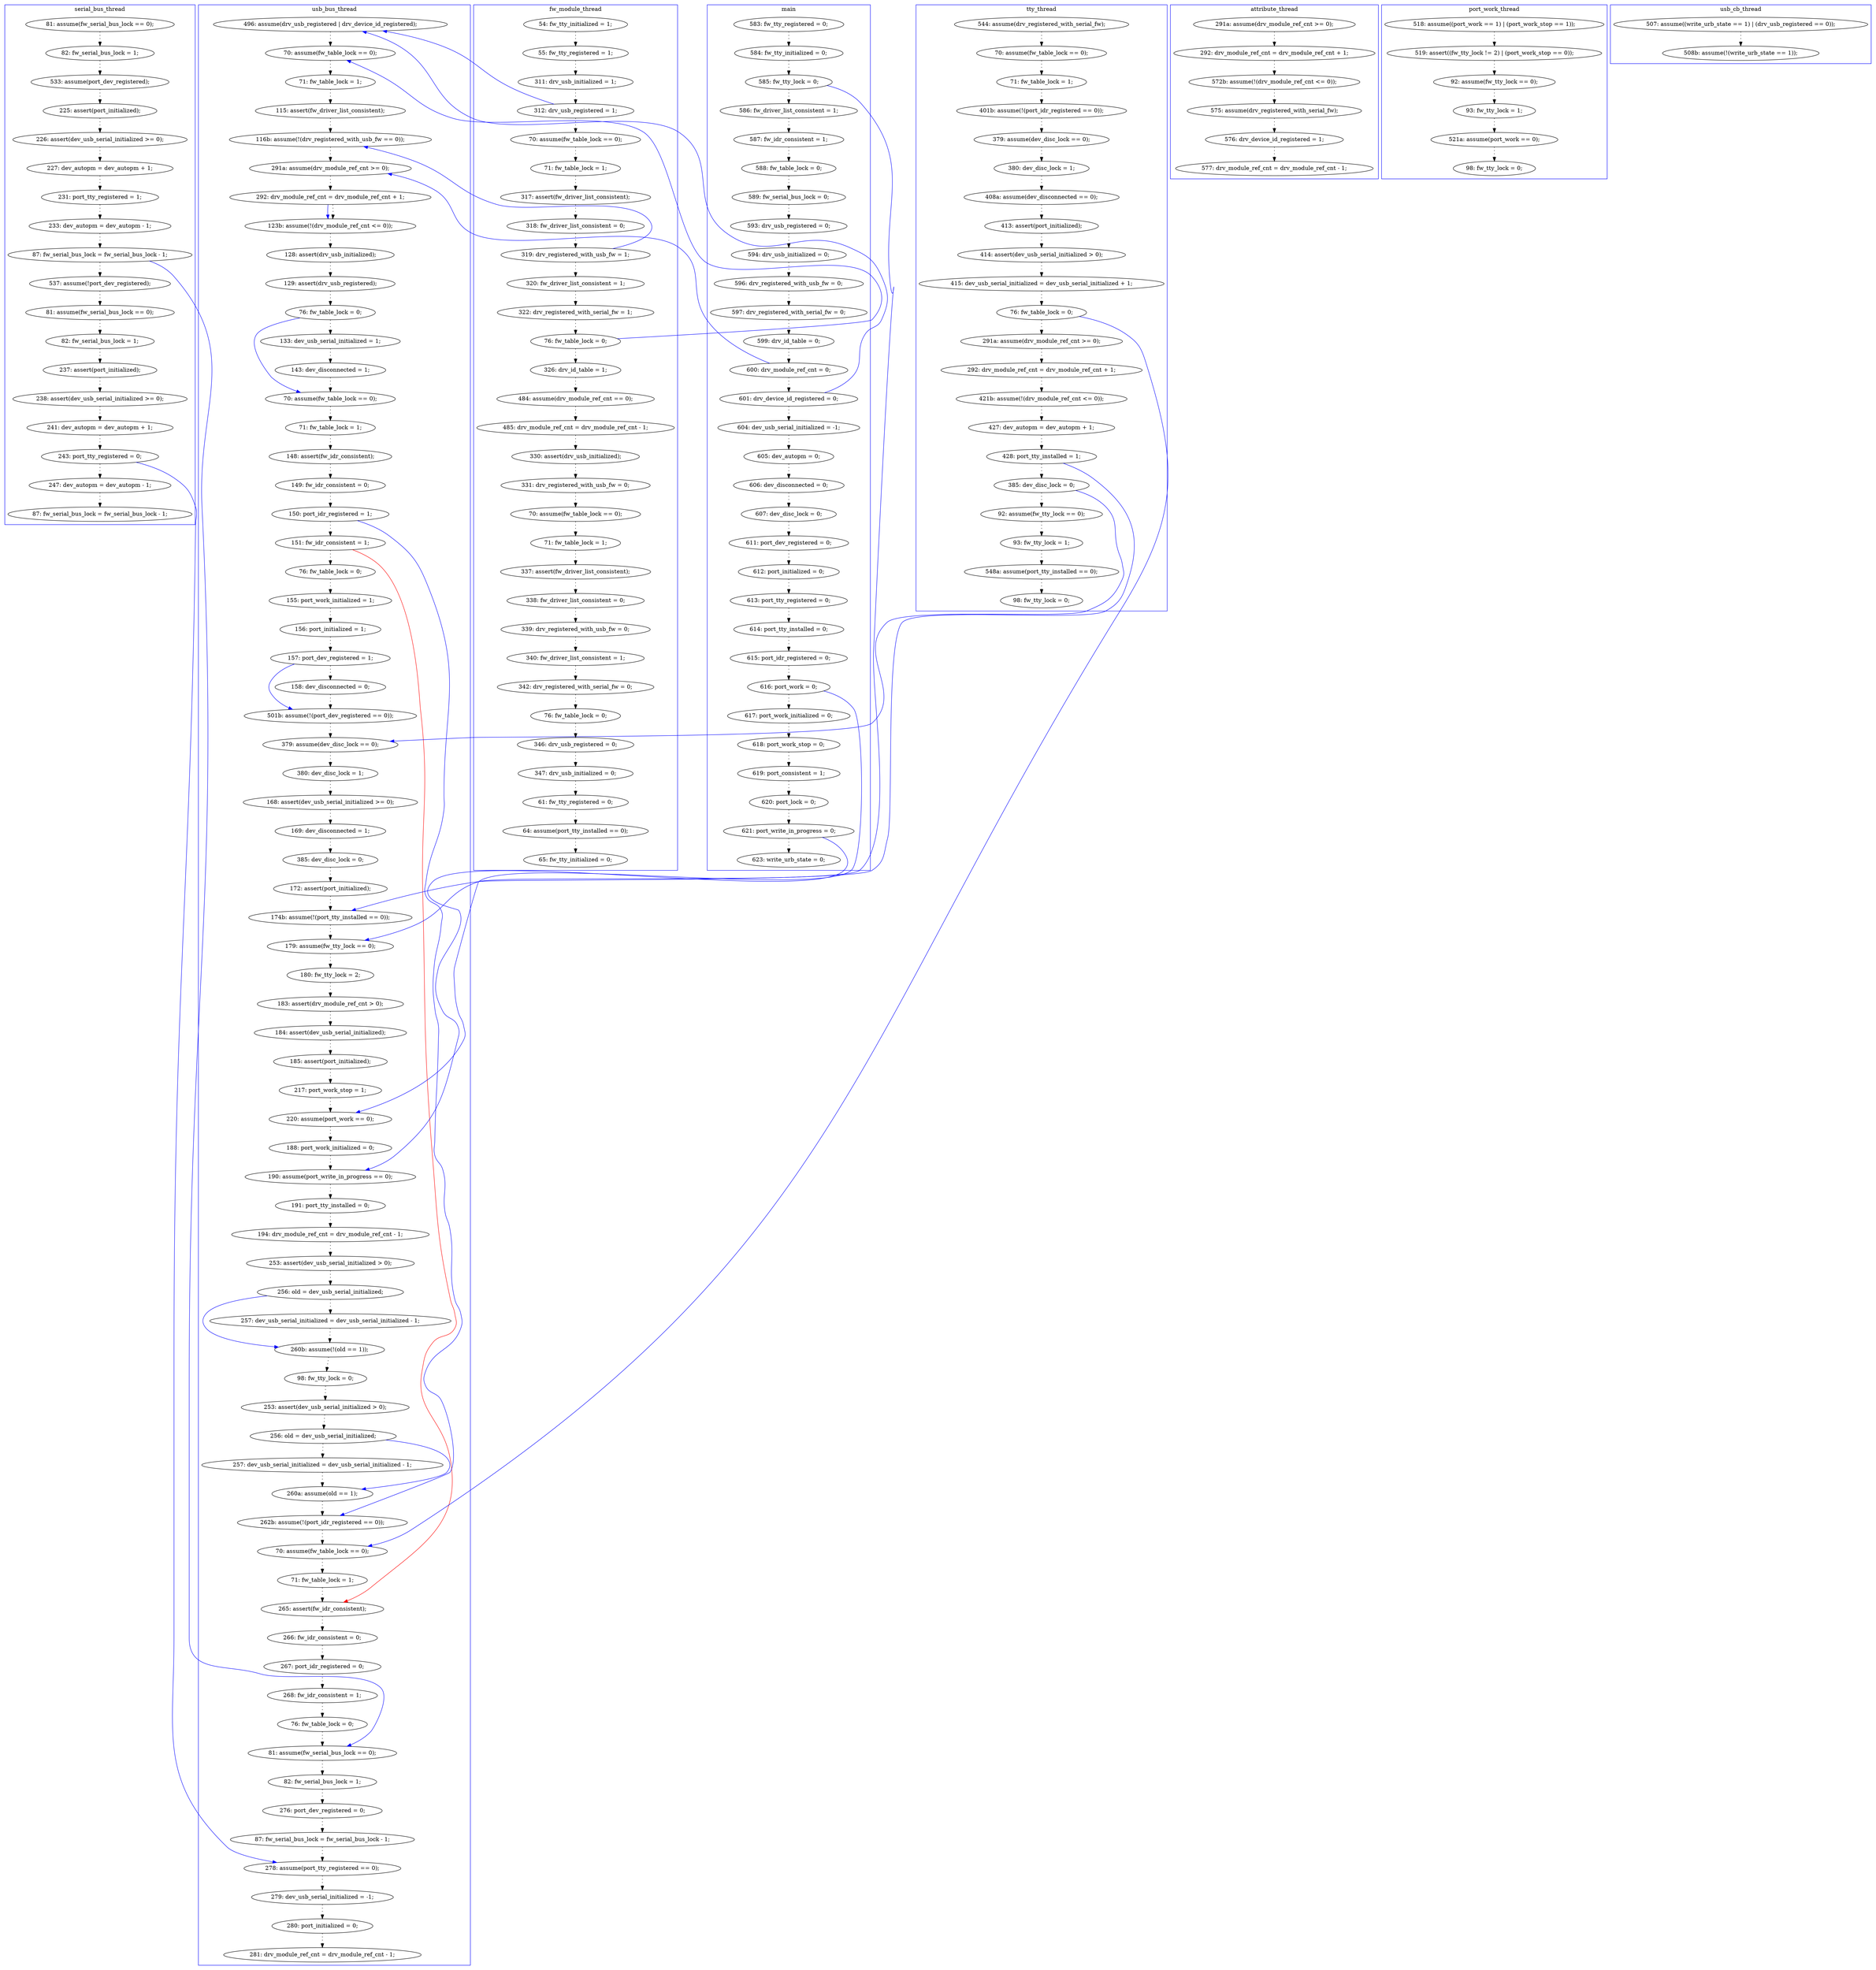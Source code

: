 digraph ProofObject {
	192 -> 195 [style = dotted, color = black]
	117 -> 120 [style = dotted, color = black]
	329 -> 332 [style = dotted, color = black]
	224 -> 225 [style = dotted, color = black]
	86 -> 90 [color = Blue, constraint = false]
	211 -> 212 [style = dotted, color = black]
	22 -> 23 [style = dotted, color = black]
	60 -> 63 [style = dotted, color = black]
	229 -> 230 [style = dotted, color = black]
	177 -> 180 [style = dotted, color = black]
	15 -> 16 [style = dotted, color = black]
	180 -> 182 [style = dotted, color = black]
	28 -> 29 [style = dotted, color = black]
	2 -> 3 [style = dotted, color = black]
	204 -> 205 [style = dotted, color = black]
	265 -> 266 [style = dotted, color = black]
	105 -> 108 [style = dotted, color = black]
	8 -> 9 [style = dotted, color = black]
	39 -> 44 [style = dotted, color = black]
	218 -> 219 [style = dotted, color = black]
	183 -> 186 [style = dotted, color = black]
	113 -> 114 [style = dotted, color = black]
	297 -> 298 [style = dotted, color = black]
	256 -> 259 [style = dotted, color = black]
	16 -> 17 [style = dotted, color = black]
	5 -> 6 [style = dotted, color = black]
	67 -> 69 [style = dotted, color = black]
	195 -> 197 [style = dotted, color = black]
	291 -> 292 [style = dotted, color = black]
	201 -> 202 [style = dotted, color = black]
	59 -> 60 [style = dotted, color = black]
	347 -> 352 [style = dotted, color = black]
	63 -> 64 [style = dotted, color = black]
	27 -> 28 [style = dotted, color = black]
	15 -> 58 [color = Blue, constraint = false]
	255 -> 276 [color = Blue, constraint = false]
	160 -> 161 [style = dotted, color = black]
	78 -> 80 [style = dotted, color = black]
	117 -> 262 [color = Red, constraint = false]
	209 -> 211 [style = dotted, color = black]
	72 -> 138 [style = dotted, color = black]
	171 -> 259 [color = Blue, constraint = false]
	25 -> 209 [color = Blue, constraint = false]
	251 -> 253 [style = dotted, color = black]
	85 -> 86 [style = dotted, color = black]
	262 -> 263 [style = dotted, color = black]
	343 -> 344 [style = dotted, color = black]
	295 -> 296 [color = Blue, constraint = false]
	92 -> 95 [style = dotted, color = black]
	30 -> 212 [color = Blue, constraint = false]
	186 -> 188 [color = Blue, constraint = false]
	69 -> 74 [style = dotted, color = black]
	12 -> 13 [style = dotted, color = black]
	86 -> 90 [style = dotted, color = black]
	26 -> 27 [style = dotted, color = black]
	202 -> 204 [style = dotted, color = black]
	344 -> 347 [style = dotted, color = black]
	235 -> 304 [style = dotted, color = black]
	95 -> 97 [style = dotted, color = black]
	176 -> 177 [style = dotted, color = black]
	191 -> 192 [style = dotted, color = black]
	97 -> 105 [style = dotted, color = black]
	6 -> 7 [style = dotted, color = black]
	55 -> 58 [color = Blue, constraint = false]
	148 -> 188 [style = dotted, color = black]
	131 -> 132 [style = dotted, color = black]
	168 -> 171 [style = dotted, color = black]
	167 -> 168 [style = dotted, color = black]
	108 -> 109 [style = dotted, color = black]
	25 -> 26 [style = dotted, color = black]
	199 -> 200 [style = dotted, color = black]
	280 -> 286 [style = dotted, color = black]
	366 -> 368 [style = dotted, color = black]
	263 -> 265 [style = dotted, color = black]
	132 -> 140 [style = dotted, color = black]
	341 -> 348 [style = dotted, color = black]
	276 -> 277 [style = dotted, color = black]
	332 -> 333 [style = dotted, color = black]
	255 -> 280 [style = dotted, color = black]
	110 -> 111 [style = dotted, color = black]
	44 -> 54 [style = dotted, color = black]
	348 -> 356 [style = dotted, color = black]
	328 -> 329 [style = dotted, color = black]
	65 -> 80 [color = Blue, constraint = false]
	75 -> 76 [style = dotted, color = black]
	301 -> 328 [style = dotted, color = black]
	205 -> 208 [style = dotted, color = black]
	115 -> 117 [style = dotted, color = black]
	48 -> 52 [style = dotted, color = black]
	197 -> 199 [style = dotted, color = black]
	322 -> 339 [style = dotted, color = black]
	18 -> 19 [style = dotted, color = black]
	138 -> 139 [style = dotted, color = black]
	125 -> 144 [style = dotted, color = black]
	115 -> 256 [color = Blue, constraint = false]
	74 -> 153 [style = dotted, color = black]
	153 -> 300 [style = dotted, color = black]
	266 -> 269 [style = dotted, color = black]
	315 -> 316 [style = dotted, color = black]
	74 -> 75 [color = Blue, constraint = false]
	23 -> 24 [style = dotted, color = black]
	374 -> 375 [style = dotted, color = black]
	140 -> 141 [style = dotted, color = black]
	357 -> 364 [style = dotted, color = black]
	11 -> 12 [style = dotted, color = black]
	80 -> 85 [style = dotted, color = black]
	214 -> 218 [style = dotted, color = black]
	123 -> 125 [style = dotted, color = black]
	95 -> 108 [color = Blue, constraint = false]
	222 -> 238 [style = dotted, color = black]
	253 -> 256 [style = dotted, color = black]
	30 -> 31 [style = dotted, color = black]
	91 -> 92 [style = dotted, color = black]
	364 -> 366 [style = dotted, color = black]
	164 -> 165 [style = dotted, color = black]
	287 -> 291 [style = dotted, color = black]
	182 -> 183 [style = dotted, color = black]
	109 -> 113 [style = dotted, color = black]
	295 -> 313 [style = dotted, color = black]
	29 -> 30 [style = dotted, color = black]
	76 -> 78 [style = dotted, color = black]
	340 -> 341 [style = dotted, color = black]
	20 -> 21 [style = dotted, color = black]
	250 -> 253 [color = Blue, constraint = false]
	368 -> 374 [style = dotted, color = black]
	129 -> 131 [style = dotted, color = black]
	279 -> 284 [style = dotted, color = black]
	54 -> 55 [style = dotted, color = black]
	64 -> 65 [style = dotted, color = black]
	58 -> 75 [style = dotted, color = black]
	249 -> 250 [style = dotted, color = black]
	14 -> 85 [color = Blue, constraint = false]
	4 -> 200 [color = Blue, constraint = false]
	65 -> 67 [style = dotted, color = black]
	24 -> 25 [style = dotted, color = black]
	213 -> 214 [style = dotted, color = black]
	165 -> 167 [style = dotted, color = black]
	225 -> 228 [style = dotted, color = black]
	114 -> 115 [style = dotted, color = black]
	7 -> 8 [style = dotted, color = black]
	183 -> 199 [color = Blue, constraint = false]
	90 -> 91 [style = dotted, color = black]
	55 -> 59 [style = dotted, color = black]
	144 -> 148 [style = dotted, color = black]
	3 -> 4 [style = dotted, color = black]
	4 -> 5 [style = dotted, color = black]
	352 -> 357 [style = dotted, color = black]
	139 -> 145 [style = dotted, color = black]
	238 -> 249 [style = dotted, color = black]
	189 -> 191 [style = dotted, color = black]
	126 -> 129 [style = dotted, color = black]
	296 -> 297 [style = dotted, color = black]
	120 -> 122 [style = dotted, color = black]
	219 -> 222 [color = Blue, constraint = false]
	220 -> 222 [style = dotted, color = black]
	259 -> 260 [style = dotted, color = black]
	269 -> 276 [style = dotted, color = black]
	125 -> 148 [color = Blue, constraint = false]
	14 -> 15 [style = dotted, color = black]
	316 -> 322 [style = dotted, color = black]
	111 -> 126 [style = dotted, color = black]
	212 -> 213 [style = dotted, color = black]
	188 -> 189 [style = dotted, color = black]
	200 -> 201 [style = dotted, color = black]
	141 -> 255 [style = dotted, color = black]
	171 -> 176 [style = dotted, color = black]
	186 -> 315 [style = dotted, color = black]
	19 -> 20 [style = dotted, color = black]
	313 -> 325 [style = dotted, color = black]
	304 -> 340 [style = dotted, color = black]
	228 -> 229 [style = dotted, color = black]
	219 -> 220 [style = dotted, color = black]
	333 -> 343 [style = dotted, color = black]
	294 -> 295 [style = dotted, color = black]
	277 -> 279 [style = dotted, color = black]
	13 -> 14 [style = dotted, color = black]
	230 -> 231 [style = dotted, color = black]
	17 -> 18 [style = dotted, color = black]
	161 -> 164 [style = dotted, color = black]
	145 -> 160 [style = dotted, color = black]
	122 -> 123 [style = dotted, color = black]
	284 -> 296 [style = dotted, color = black]
	286 -> 287 [style = dotted, color = black]
	300 -> 301 [style = dotted, color = black]
	250 -> 251 [style = dotted, color = black]
	292 -> 294 [style = dotted, color = black]
	208 -> 209 [style = dotted, color = black]
	298 -> 299 [style = dotted, color = black]
	375 -> 377 [style = dotted, color = black]
	10 -> 11 [style = dotted, color = black]
	21 -> 22 [style = dotted, color = black]
	9 -> 10 [style = dotted, color = black]
	260 -> 262 [style = dotted, color = black]
	subgraph cluster6 {
		label = usb_cb_thread
		color = blue
		48  [label = "507: assume((write_urb_state == 1) | (drv_usb_registered == 0));"]
		52  [label = "508b: assume(!(write_urb_state == 1));"]
	}
	subgraph cluster5 {
		label = attribute_thread
		color = blue
		231  [label = "577: drv_module_ref_cnt = drv_module_ref_cnt - 1;"]
		224  [label = "291a: assume(drv_module_ref_cnt >= 0);"]
		230  [label = "576: drv_device_id_registered = 1;"]
		228  [label = "572b: assume(!(drv_module_ref_cnt <= 0));"]
		229  [label = "575: assume(drv_registered_with_serial_fw);"]
		225  [label = "292: drv_module_ref_cnt = drv_module_ref_cnt + 1;"]
	}
	subgraph cluster7 {
		label = port_work_thread
		color = blue
		348  [label = "521a: assume(port_work == 0);"]
		356  [label = "98: fw_tty_lock = 0;"]
		340  [label = "92: assume(fw_tty_lock == 0);"]
		341  [label = "93: fw_tty_lock = 1;"]
		235  [label = "518: assume((port_work == 1) | (port_work_stop == 1));"]
		304  [label = "519: assert((fw_tty_lock != 2) | (port_work_stop == 0));"]
	}
	subgraph cluster3 {
		label = serial_bus_thread
		color = blue
		325  [label = "87: fw_serial_bus_lock = fw_serial_bus_lock - 1;"]
		280  [label = "537: assume(!port_dev_registered);"]
		255  [label = "87: fw_serial_bus_lock = fw_serial_bus_lock - 1;"]
		291  [label = "237: assert(port_initialized);"]
		110  [label = "81: assume(fw_serial_bus_lock == 0);"]
		141  [label = "233: dev_autopm = dev_autopm - 1;"]
		292  [label = "238: assert(dev_usb_serial_initialized >= 0);"]
		126  [label = "533: assume(port_dev_registered);"]
		129  [label = "225: assert(port_initialized);"]
		140  [label = "231: port_tty_registered = 1;"]
		294  [label = "241: dev_autopm = dev_autopm + 1;"]
		131  [label = "226: assert(dev_usb_serial_initialized >= 0);"]
		132  [label = "227: dev_autopm = dev_autopm + 1;"]
		286  [label = "81: assume(fw_serial_bus_lock == 0);"]
		295  [label = "243: port_tty_registered = 0;"]
		313  [label = "247: dev_autopm = dev_autopm - 1;"]
		287  [label = "82: fw_serial_bus_lock = 1;"]
		111  [label = "82: fw_serial_bus_lock = 1;"]
	}
	subgraph cluster0 {
		label = main
		color = blue
		13  [label = "599: drv_id_table = 0;"]
		14  [label = "600: drv_module_ref_cnt = 0;"]
		27  [label = "618: port_work_stop = 0;"]
		2  [label = "583: fw_tty_registered = 0;"]
		30  [label = "621: port_write_in_progress = 0;"]
		5  [label = "586: fw_driver_list_consistent = 1;"]
		7  [label = "588: fw_table_lock = 0;"]
		31  [label = "623: write_urb_state = 0;"]
		9  [label = "593: drv_usb_registered = 0;"]
		12  [label = "597: drv_registered_with_serial_fw = 0;"]
		15  [label = "601: drv_device_id_registered = 0;"]
		16  [label = "604: dev_usb_serial_initialized = -1;"]
		3  [label = "584: fw_tty_initialized = 0;"]
		20  [label = "611: port_dev_registered = 0;"]
		18  [label = "606: dev_disconnected = 0;"]
		10  [label = "594: drv_usb_initialized = 0;"]
		8  [label = "589: fw_serial_bus_lock = 0;"]
		11  [label = "596: drv_registered_with_usb_fw = 0;"]
		25  [label = "616: port_work = 0;"]
		24  [label = "615: port_idr_registered = 0;"]
		26  [label = "617: port_work_initialized = 0;"]
		21  [label = "612: port_initialized = 0;"]
		22  [label = "613: port_tty_registered = 0;"]
		19  [label = "607: dev_disc_lock = 0;"]
		28  [label = "619: port_consistent = 1;"]
		4  [label = "585: fw_tty_lock = 0;"]
		6  [label = "587: fw_idr_consistent = 1;"]
		17  [label = "605: dev_autopm = 0;"]
		29  [label = "620: port_lock = 0;"]
		23  [label = "614: port_tty_installed = 0;"]
	}
	subgraph cluster4 {
		label = tty_thread
		color = blue
		171  [label = "76: fw_table_lock = 0;"]
		183  [label = "428: port_tty_installed = 1;"]
		322  [label = "548a: assume(port_tty_installed == 0);"]
		139  [label = "71: fw_table_lock = 1;"]
		165  [label = "413: assert(port_initialized);"]
		164  [label = "408a: assume(dev_disconnected == 0);"]
		339  [label = "98: fw_tty_lock = 0;"]
		161  [label = "380: dev_disc_lock = 1;"]
		168  [label = "415: dev_usb_serial_initialized = dev_usb_serial_initialized + 1;"]
		316  [label = "93: fw_tty_lock = 1;"]
		145  [label = "401b: assume(!(port_idr_registered == 0));"]
		182  [label = "427: dev_autopm = dev_autopm + 1;"]
		180  [label = "421b: assume(!(drv_module_ref_cnt <= 0));"]
		176  [label = "291a: assume(drv_module_ref_cnt >= 0);"]
		315  [label = "92: assume(fw_tty_lock == 0);"]
		186  [label = "385: dev_disc_lock = 0;"]
		160  [label = "379: assume(dev_disc_lock == 0);"]
		167  [label = "414: assert(dev_usb_serial_initialized > 0);"]
		138  [label = "70: assume(fw_table_lock == 0);"]
		177  [label = "292: drv_module_ref_cnt = drv_module_ref_cnt + 1;"]
		72  [label = "544: assume(drv_registered_with_serial_fw);"]
	}
	subgraph cluster1 {
		label = fw_module_thread
		color = blue
		377  [label = "65: fw_tty_initialized = 0;"]
		67  [label = "320: fw_driver_list_consistent = 1;"]
		368  [label = "347: drv_usb_initialized = 0;"]
		300  [label = "484: assume(drv_module_ref_cnt == 0);"]
		63  [label = "317: assert(fw_driver_list_consistent);"]
		332  [label = "70: assume(fw_table_lock == 0);"]
		301  [label = "485: drv_module_ref_cnt = drv_module_ref_cnt - 1;"]
		153  [label = "326: drv_id_table = 1;"]
		375  [label = "64: assume(port_tty_installed == 0);"]
		374  [label = "61: fw_tty_registered = 0;"]
		59  [label = "70: assume(fw_table_lock == 0);"]
		69  [label = "322: drv_registered_with_serial_fw = 1;"]
		64  [label = "318: fw_driver_list_consistent = 0;"]
		55  [label = "312: drv_usb_registered = 1;"]
		74  [label = "76: fw_table_lock = 0;"]
		60  [label = "71: fw_table_lock = 1;"]
		65  [label = "319: drv_registered_with_usb_fw = 1;"]
		328  [label = "330: assert(drv_usb_initialized);"]
		366  [label = "346: drv_usb_registered = 0;"]
		44  [label = "55: fw_tty_registered = 1;"]
		333  [label = "71: fw_table_lock = 1;"]
		347  [label = "339: drv_registered_with_usb_fw = 0;"]
		364  [label = "76: fw_table_lock = 0;"]
		352  [label = "340: fw_driver_list_consistent = 1;"]
		343  [label = "337: assert(fw_driver_list_consistent);"]
		39  [label = "54: fw_tty_initialized = 1;"]
		54  [label = "311: drv_usb_initialized = 1;"]
		329  [label = "331: drv_registered_with_usb_fw = 0;"]
		357  [label = "342: drv_registered_with_serial_fw = 0;"]
		344  [label = "338: fw_driver_list_consistent = 0;"]
	}
	subgraph cluster2 {
		label = usb_bus_thread
		color = blue
		192  [label = "169: dev_disconnected = 1;"]
		262  [label = "265: assert(fw_idr_consistent);"]
		256  [label = "262b: assume(!(port_idr_registered == 0));"]
		251  [label = "257: dev_usb_serial_initialized = dev_usb_serial_initialized - 1;"]
		279  [label = "276: port_dev_registered = 0;"]
		189  [label = "380: dev_disc_lock = 1;"]
		85  [label = "291a: assume(drv_module_ref_cnt >= 0);"]
		91  [label = "128: assert(drv_usb_initialized);"]
		75  [label = "70: assume(fw_table_lock == 0);"]
		188  [label = "379: assume(dev_disc_lock == 0);"]
		211  [label = "188: port_work_initialized = 0;"]
		212  [label = "190: assume(port_write_in_progress == 0);"]
		108  [label = "70: assume(fw_table_lock == 0);"]
		297  [label = "279: dev_usb_serial_initialized = -1;"]
		97  [label = "133: dev_usb_serial_initialized = 1;"]
		253  [label = "260a: assume(old == 1);"]
		266  [label = "268: fw_idr_consistent = 1;"]
		120  [label = "76: fw_table_lock = 0;"]
		117  [label = "151: fw_idr_consistent = 1;"]
		250  [label = "256: old = dev_usb_serial_initialized;"]
		148  [label = "501b: assume(!(port_dev_registered == 0));"]
		222  [label = "260b: assume(!(old == 1));"]
		259  [label = "70: assume(fw_table_lock == 0);"]
		214  [label = "194: drv_module_ref_cnt = drv_module_ref_cnt - 1;"]
		238  [label = "98: fw_tty_lock = 0;"]
		113  [label = "148: assert(fw_idr_consistent);"]
		220  [label = "257: dev_usb_serial_initialized = dev_usb_serial_initialized - 1;"]
		209  [label = "220: assume(port_work == 0);"]
		218  [label = "253: assert(dev_usb_serial_initialized > 0);"]
		269  [label = "76: fw_table_lock = 0;"]
		199  [label = "174b: assume(!(port_tty_installed == 0));"]
		122  [label = "155: port_work_initialized = 1;"]
		204  [label = "184: assert(dev_usb_serial_initialized);"]
		299  [label = "281: drv_module_ref_cnt = drv_module_ref_cnt - 1;"]
		80  [label = "116b: assume(!(drv_registered_with_usb_fw == 0));"]
		205  [label = "185: assert(port_initialized);"]
		195  [label = "385: dev_disc_lock = 0;"]
		58  [label = "496: assume(drv_usb_registered | drv_device_id_registered);"]
		78  [label = "115: assert(fw_driver_list_consistent);"]
		105  [label = "143: dev_disconnected = 1;"]
		76  [label = "71: fw_table_lock = 1;"]
		276  [label = "81: assume(fw_serial_bus_lock == 0);"]
		125  [label = "157: port_dev_registered = 1;"]
		191  [label = "168: assert(dev_usb_serial_initialized >= 0);"]
		200  [label = "179: assume(fw_tty_lock == 0);"]
		90  [label = "123b: assume(!(drv_module_ref_cnt <= 0));"]
		219  [label = "256: old = dev_usb_serial_initialized;"]
		263  [label = "266: fw_idr_consistent = 0;"]
		144  [label = "158: dev_disconnected = 0;"]
		115  [label = "150: port_idr_registered = 1;"]
		208  [label = "217: port_work_stop = 1;"]
		298  [label = "280: port_initialized = 0;"]
		265  [label = "267: port_idr_registered = 0;"]
		92  [label = "129: assert(drv_usb_registered);"]
		86  [label = "292: drv_module_ref_cnt = drv_module_ref_cnt + 1;"]
		277  [label = "82: fw_serial_bus_lock = 1;"]
		249  [label = "253: assert(dev_usb_serial_initialized > 0);"]
		123  [label = "156: port_initialized = 1;"]
		296  [label = "278: assume(port_tty_registered == 0);"]
		213  [label = "191: port_tty_installed = 0;"]
		114  [label = "149: fw_idr_consistent = 0;"]
		284  [label = "87: fw_serial_bus_lock = fw_serial_bus_lock - 1;"]
		95  [label = "76: fw_table_lock = 0;"]
		197  [label = "172: assert(port_initialized);"]
		202  [label = "183: assert(drv_module_ref_cnt > 0);"]
		260  [label = "71: fw_table_lock = 1;"]
		109  [label = "71: fw_table_lock = 1;"]
		201  [label = "180: fw_tty_lock = 2;"]
	}
}